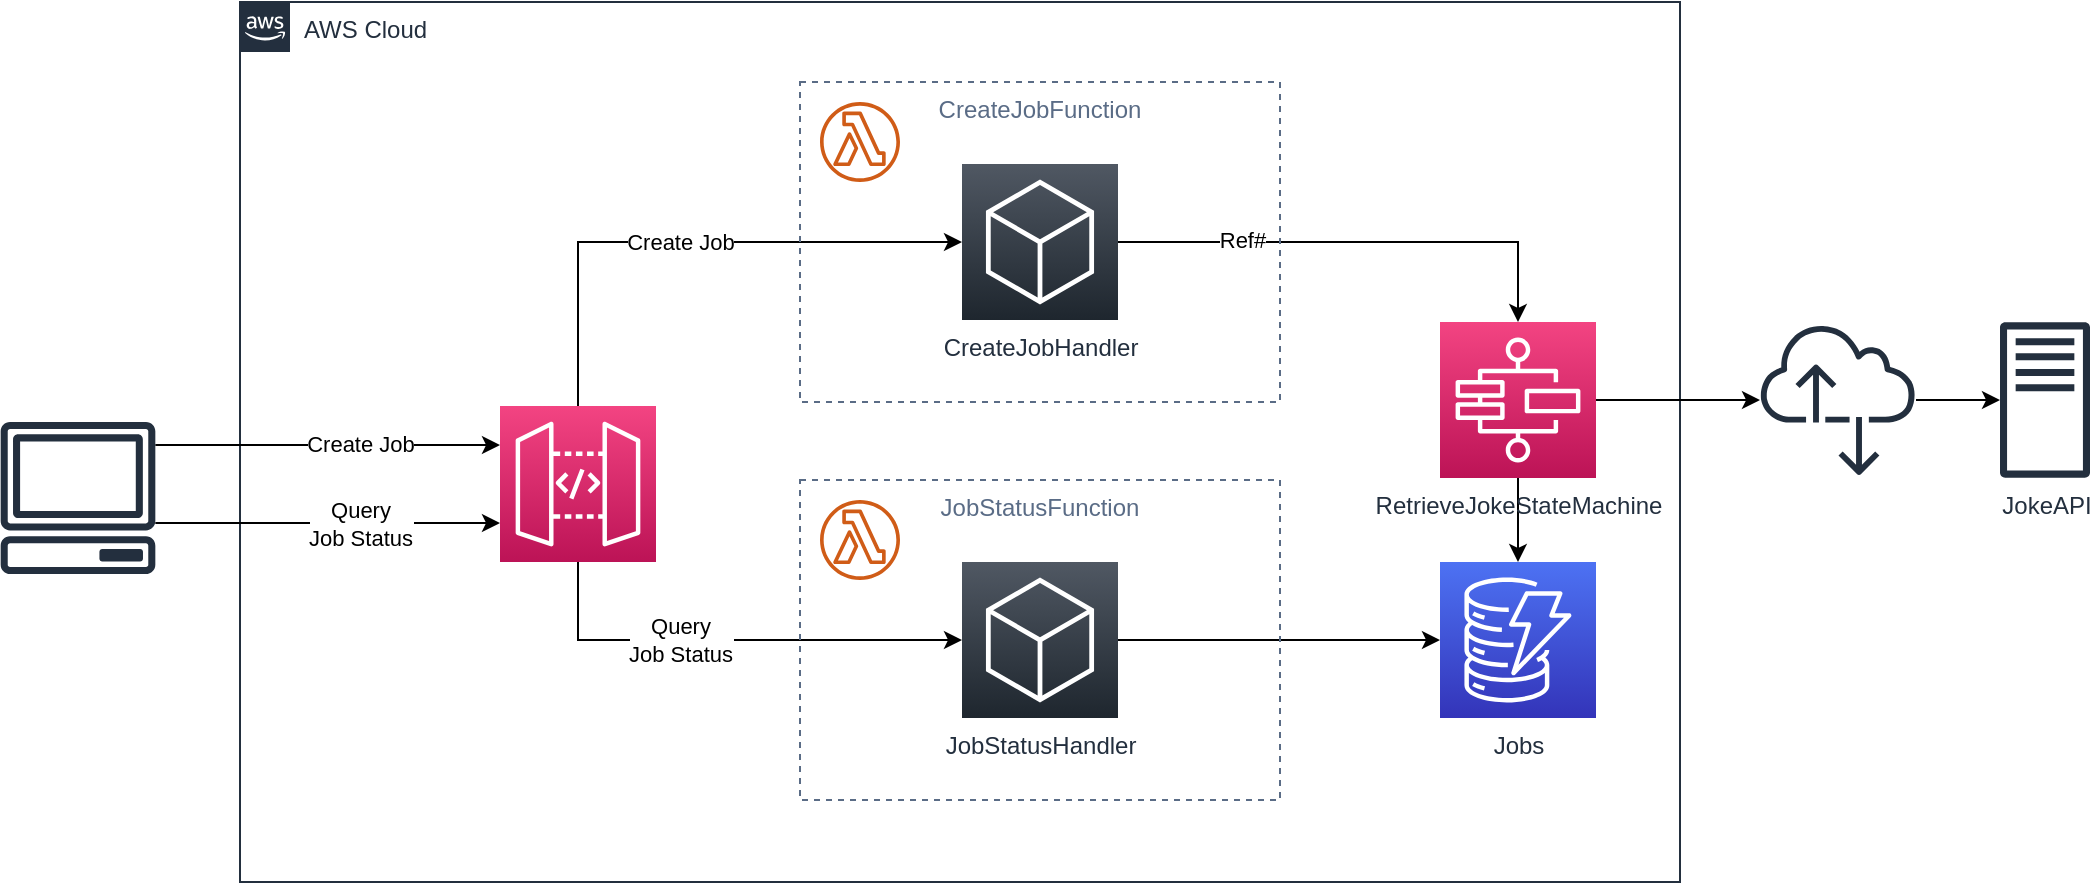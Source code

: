 <mxfile version="14.9.3" type="github">
  <diagram id="01eXjTYJ2d1SrXMeanzH" name="Page-1">
    <mxGraphModel dx="897" dy="453" grid="1" gridSize="10" guides="1" tooltips="1" connect="1" arrows="1" fold="1" page="1" pageScale="1" pageWidth="1169" pageHeight="827" math="0" shadow="0">
      <root>
        <mxCell id="0" />
        <mxCell id="1" parent="0" />
        <mxCell id="A4gBskFatexQGphRCRpW-1" value="AWS Cloud" style="points=[[0,0],[0.25,0],[0.5,0],[0.75,0],[1,0],[1,0.25],[1,0.5],[1,0.75],[1,1],[0.75,1],[0.5,1],[0.25,1],[0,1],[0,0.75],[0,0.5],[0,0.25]];outlineConnect=0;gradientColor=none;html=1;whiteSpace=wrap;fontSize=12;fontStyle=0;shape=mxgraph.aws4.group;grIcon=mxgraph.aws4.group_aws_cloud_alt;strokeColor=#232F3E;fillColor=none;verticalAlign=top;align=left;spacingLeft=30;fontColor=#232F3E;dashed=0;" parent="1" vertex="1">
          <mxGeometry x="160" y="40" width="720" height="440" as="geometry" />
        </mxCell>
        <mxCell id="A4gBskFatexQGphRCRpW-28" value="" style="edgeStyle=orthogonalEdgeStyle;rounded=0;orthogonalLoop=1;jettySize=auto;html=1;entryX=0;entryY=0.5;entryDx=0;entryDy=0;entryPerimeter=0;exitX=0.5;exitY=0;exitDx=0;exitDy=0;exitPerimeter=0;" parent="1" source="A4gBskFatexQGphRCRpW-2" target="tQuTpaHwtyXLzw7-6ILT-6" edge="1">
          <mxGeometry relative="1" as="geometry">
            <Array as="points">
              <mxPoint x="329" y="160" />
            </Array>
          </mxGeometry>
        </mxCell>
        <mxCell id="A4gBskFatexQGphRCRpW-34" value="Create Job" style="edgeLabel;html=1;align=center;verticalAlign=middle;resizable=0;points=[];" parent="A4gBskFatexQGphRCRpW-28" vertex="1" connectable="0">
          <mxGeometry x="-0.147" relative="1" as="geometry">
            <mxPoint x="16" as="offset" />
          </mxGeometry>
        </mxCell>
        <mxCell id="A4gBskFatexQGphRCRpW-33" style="edgeStyle=orthogonalEdgeStyle;rounded=0;orthogonalLoop=1;jettySize=auto;html=1;entryX=0;entryY=0.5;entryDx=0;entryDy=0;entryPerimeter=0;exitX=0.5;exitY=1;exitDx=0;exitDy=0;exitPerimeter=0;" parent="1" source="A4gBskFatexQGphRCRpW-2" target="tQuTpaHwtyXLzw7-6ILT-16" edge="1">
          <mxGeometry relative="1" as="geometry">
            <Array as="points">
              <mxPoint x="329" y="359" />
            </Array>
          </mxGeometry>
        </mxCell>
        <mxCell id="A4gBskFatexQGphRCRpW-35" value="Query&lt;br&gt;Job Status" style="edgeLabel;html=1;align=center;verticalAlign=middle;resizable=0;points=[];" parent="A4gBskFatexQGphRCRpW-33" vertex="1" connectable="0">
          <mxGeometry x="-0.215" relative="1" as="geometry">
            <mxPoint x="-1" as="offset" />
          </mxGeometry>
        </mxCell>
        <mxCell id="A4gBskFatexQGphRCRpW-2" value="" style="points=[[0,0,0],[0.25,0,0],[0.5,0,0],[0.75,0,0],[1,0,0],[0,1,0],[0.25,1,0],[0.5,1,0],[0.75,1,0],[1,1,0],[0,0.25,0],[0,0.5,0],[0,0.75,0],[1,0.25,0],[1,0.5,0],[1,0.75,0]];outlineConnect=0;fontColor=#232F3E;gradientColor=#F34482;gradientDirection=north;fillColor=#BC1356;strokeColor=#ffffff;dashed=0;verticalLabelPosition=bottom;verticalAlign=top;align=center;html=1;fontSize=12;fontStyle=0;aspect=fixed;shape=mxgraph.aws4.resourceIcon;resIcon=mxgraph.aws4.api_gateway;" parent="1" vertex="1">
          <mxGeometry x="290" y="242" width="78" height="78" as="geometry" />
        </mxCell>
        <mxCell id="A4gBskFatexQGphRCRpW-27" style="edgeStyle=orthogonalEdgeStyle;rounded=0;orthogonalLoop=1;jettySize=auto;html=1;entryX=0;entryY=0.25;entryDx=0;entryDy=0;entryPerimeter=0;" parent="1" source="A4gBskFatexQGphRCRpW-4" target="A4gBskFatexQGphRCRpW-2" edge="1">
          <mxGeometry relative="1" as="geometry">
            <Array as="points">
              <mxPoint x="280" y="262" />
            </Array>
          </mxGeometry>
        </mxCell>
        <mxCell id="A4gBskFatexQGphRCRpW-36" value="Create Job" style="edgeLabel;html=1;align=center;verticalAlign=middle;resizable=0;points=[];" parent="A4gBskFatexQGphRCRpW-27" vertex="1" connectable="0">
          <mxGeometry x="0.14" y="2" relative="1" as="geometry">
            <mxPoint x="4" y="1" as="offset" />
          </mxGeometry>
        </mxCell>
        <mxCell id="IwsQEuC2lQtZMh31J1q6-4" style="edgeStyle=orthogonalEdgeStyle;rounded=0;orthogonalLoop=1;jettySize=auto;html=1;entryX=0;entryY=0.75;entryDx=0;entryDy=0;entryPerimeter=0;" parent="1" source="A4gBskFatexQGphRCRpW-4" target="A4gBskFatexQGphRCRpW-2" edge="1">
          <mxGeometry relative="1" as="geometry">
            <Array as="points">
              <mxPoint x="280" y="301" />
            </Array>
          </mxGeometry>
        </mxCell>
        <mxCell id="IwsQEuC2lQtZMh31J1q6-5" value="Query&lt;br&gt;Job Status" style="edgeLabel;html=1;align=center;verticalAlign=middle;resizable=0;points=[];" parent="IwsQEuC2lQtZMh31J1q6-4" vertex="1" connectable="0">
          <mxGeometry x="0.326" relative="1" as="geometry">
            <mxPoint x="-12" as="offset" />
          </mxGeometry>
        </mxCell>
        <mxCell id="A4gBskFatexQGphRCRpW-4" value="" style="outlineConnect=0;fontColor=#232F3E;gradientColor=none;fillColor=#232F3E;strokeColor=none;dashed=0;verticalLabelPosition=bottom;verticalAlign=top;align=center;html=1;fontSize=12;fontStyle=0;aspect=fixed;pointerEvents=1;shape=mxgraph.aws4.client;" parent="1" vertex="1">
          <mxGeometry x="40" y="250" width="78" height="76" as="geometry" />
        </mxCell>
        <mxCell id="A4gBskFatexQGphRCRpW-7" value="Jobs" style="points=[[0,0,0],[0.25,0,0],[0.5,0,0],[0.75,0,0],[1,0,0],[0,1,0],[0.25,1,0],[0.5,1,0],[0.75,1,0],[1,1,0],[0,0.25,0],[0,0.5,0],[0,0.75,0],[1,0.25,0],[1,0.5,0],[1,0.75,0]];outlineConnect=0;fontColor=#232F3E;gradientColor=#4D72F3;gradientDirection=north;fillColor=#3334B9;strokeColor=#ffffff;dashed=0;verticalLabelPosition=bottom;verticalAlign=top;align=center;html=1;fontSize=12;fontStyle=0;aspect=fixed;shape=mxgraph.aws4.resourceIcon;resIcon=mxgraph.aws4.dynamodb;" parent="1" vertex="1">
          <mxGeometry x="760" y="320" width="78" height="78" as="geometry" />
        </mxCell>
        <mxCell id="A4gBskFatexQGphRCRpW-29" style="edgeStyle=orthogonalEdgeStyle;rounded=0;orthogonalLoop=1;jettySize=auto;html=1;exitX=1;exitY=0.5;exitDx=0;exitDy=0;exitPerimeter=0;entryX=0.5;entryY=0;entryDx=0;entryDy=0;entryPerimeter=0;" parent="1" source="tQuTpaHwtyXLzw7-6ILT-6" target="tQuTpaHwtyXLzw7-6ILT-1" edge="1">
          <mxGeometry relative="1" as="geometry">
            <Array as="points">
              <mxPoint x="799" y="160" />
            </Array>
            <mxPoint x="600" y="268" as="targetPoint" />
          </mxGeometry>
        </mxCell>
        <mxCell id="A4gBskFatexQGphRCRpW-30" value="Ref#" style="edgeLabel;html=1;align=center;verticalAlign=middle;resizable=0;points=[];" parent="A4gBskFatexQGphRCRpW-29" vertex="1" connectable="0">
          <mxGeometry x="-0.382" relative="1" as="geometry">
            <mxPoint x="-12" y="-1" as="offset" />
          </mxGeometry>
        </mxCell>
        <mxCell id="A4gBskFatexQGphRCRpW-32" value="" style="edgeStyle=orthogonalEdgeStyle;rounded=0;orthogonalLoop=1;jettySize=auto;html=1;exitX=1;exitY=0.5;exitDx=0;exitDy=0;exitPerimeter=0;" parent="1" source="tQuTpaHwtyXLzw7-6ILT-16" target="A4gBskFatexQGphRCRpW-7" edge="1">
          <mxGeometry relative="1" as="geometry" />
        </mxCell>
        <mxCell id="A4gBskFatexQGphRCRpW-26" style="edgeStyle=orthogonalEdgeStyle;rounded=0;orthogonalLoop=1;jettySize=auto;html=1;" parent="1" source="A4gBskFatexQGphRCRpW-23" target="A4gBskFatexQGphRCRpW-24" edge="1">
          <mxGeometry relative="1" as="geometry" />
        </mxCell>
        <mxCell id="A4gBskFatexQGphRCRpW-23" value="" style="outlineConnect=0;fontColor=#232F3E;gradientColor=none;fillColor=#232F3E;strokeColor=none;dashed=0;verticalLabelPosition=bottom;verticalAlign=top;align=center;html=1;fontSize=12;fontStyle=0;aspect=fixed;pointerEvents=1;shape=mxgraph.aws4.internet_alt2;" parent="1" vertex="1">
          <mxGeometry x="920" y="200" width="78" height="78" as="geometry" />
        </mxCell>
        <mxCell id="A4gBskFatexQGphRCRpW-24" value="JokeAPI" style="outlineConnect=0;fontColor=#232F3E;gradientColor=none;fillColor=#232F3E;strokeColor=none;dashed=0;verticalLabelPosition=bottom;verticalAlign=top;align=center;html=1;fontSize=12;fontStyle=0;aspect=fixed;pointerEvents=1;shape=mxgraph.aws4.traditional_server;" parent="1" vertex="1">
          <mxGeometry x="1040" y="200" width="45" height="78" as="geometry" />
        </mxCell>
        <mxCell id="A4gBskFatexQGphRCRpW-25" style="edgeStyle=orthogonalEdgeStyle;rounded=0;orthogonalLoop=1;jettySize=auto;html=1;exitX=1;exitY=0.5;exitDx=0;exitDy=0;exitPerimeter=0;" parent="1" source="tQuTpaHwtyXLzw7-6ILT-1" target="A4gBskFatexQGphRCRpW-23" edge="1">
          <mxGeometry relative="1" as="geometry">
            <mxPoint x="795" y="260" as="sourcePoint" />
          </mxGeometry>
        </mxCell>
        <mxCell id="tQuTpaHwtyXLzw7-6ILT-2" style="edgeStyle=orthogonalEdgeStyle;rounded=0;orthogonalLoop=1;jettySize=auto;html=1;" parent="1" source="tQuTpaHwtyXLzw7-6ILT-1" target="A4gBskFatexQGphRCRpW-7" edge="1">
          <mxGeometry relative="1" as="geometry" />
        </mxCell>
        <mxCell id="tQuTpaHwtyXLzw7-6ILT-1" value="RetrieveJokeStateMachine" style="points=[[0,0,0],[0.25,0,0],[0.5,0,0],[0.75,0,0],[1,0,0],[0,1,0],[0.25,1,0],[0.5,1,0],[0.75,1,0],[1,1,0],[0,0.25,0],[0,0.5,0],[0,0.75,0],[1,0.25,0],[1,0.5,0],[1,0.75,0]];outlineConnect=0;fontColor=#232F3E;gradientColor=#F34482;gradientDirection=north;fillColor=#BC1356;strokeColor=#ffffff;dashed=0;verticalLabelPosition=bottom;verticalAlign=top;align=center;html=1;fontSize=12;fontStyle=0;aspect=fixed;shape=mxgraph.aws4.resourceIcon;resIcon=mxgraph.aws4.step_functions;" parent="1" vertex="1">
          <mxGeometry x="760" y="200" width="78" height="78" as="geometry" />
        </mxCell>
        <mxCell id="tQuTpaHwtyXLzw7-6ILT-12" value="" style="group" parent="1" vertex="1" connectable="0">
          <mxGeometry x="440" y="80" width="240" height="160" as="geometry" />
        </mxCell>
        <mxCell id="tQuTpaHwtyXLzw7-6ILT-3" value="CreateJobFunction" style="fillColor=none;strokeColor=#5A6C86;dashed=1;verticalAlign=top;fontStyle=0;fontColor=#5A6C86;" parent="tQuTpaHwtyXLzw7-6ILT-12" vertex="1">
          <mxGeometry width="240" height="160" as="geometry" />
        </mxCell>
        <mxCell id="tQuTpaHwtyXLzw7-6ILT-5" value="" style="outlineConnect=0;fontColor=#232F3E;gradientColor=none;fillColor=#D05C17;strokeColor=none;dashed=0;verticalLabelPosition=bottom;verticalAlign=top;align=center;html=1;fontSize=12;fontStyle=0;aspect=fixed;pointerEvents=1;shape=mxgraph.aws4.lambda_function;" parent="tQuTpaHwtyXLzw7-6ILT-12" vertex="1">
          <mxGeometry x="10" y="10" width="40" height="40" as="geometry" />
        </mxCell>
        <mxCell id="tQuTpaHwtyXLzw7-6ILT-6" value="CreateJobHandler" style="points=[[0,0,0],[0.25,0,0],[0.5,0,0],[0.75,0,0],[1,0,0],[0,1,0],[0.25,1,0],[0.5,1,0],[0.75,1,0],[1,1,0],[0,0.25,0],[0,0.5,0],[0,0.75,0],[1,0.25,0],[1,0.5,0],[1,0.75,0]];gradientDirection=north;outlineConnect=0;fontColor=#232F3E;gradientColor=#505863;fillColor=#1E262E;strokeColor=#ffffff;dashed=0;verticalLabelPosition=bottom;verticalAlign=top;align=center;html=1;fontSize=12;fontStyle=0;aspect=fixed;shape=mxgraph.aws4.resourceIcon;resIcon=mxgraph.aws4.general;" parent="tQuTpaHwtyXLzw7-6ILT-12" vertex="1">
          <mxGeometry x="81" y="41" width="78" height="78" as="geometry" />
        </mxCell>
        <mxCell id="tQuTpaHwtyXLzw7-6ILT-13" value="" style="group" parent="1" vertex="1" connectable="0">
          <mxGeometry x="440" y="279" width="240" height="160" as="geometry" />
        </mxCell>
        <mxCell id="tQuTpaHwtyXLzw7-6ILT-14" value="JobStatusFunction" style="fillColor=none;strokeColor=#5A6C86;dashed=1;verticalAlign=top;fontStyle=0;fontColor=#5A6C86;" parent="tQuTpaHwtyXLzw7-6ILT-13" vertex="1">
          <mxGeometry width="240" height="160" as="geometry" />
        </mxCell>
        <mxCell id="tQuTpaHwtyXLzw7-6ILT-15" value="" style="outlineConnect=0;fontColor=#232F3E;gradientColor=none;fillColor=#D05C17;strokeColor=none;dashed=0;verticalLabelPosition=bottom;verticalAlign=top;align=center;html=1;fontSize=12;fontStyle=0;aspect=fixed;pointerEvents=1;shape=mxgraph.aws4.lambda_function;" parent="tQuTpaHwtyXLzw7-6ILT-13" vertex="1">
          <mxGeometry x="10" y="10" width="40" height="40" as="geometry" />
        </mxCell>
        <mxCell id="tQuTpaHwtyXLzw7-6ILT-16" value="JobStatusHandler" style="points=[[0,0,0],[0.25,0,0],[0.5,0,0],[0.75,0,0],[1,0,0],[0,1,0],[0.25,1,0],[0.5,1,0],[0.75,1,0],[1,1,0],[0,0.25,0],[0,0.5,0],[0,0.75,0],[1,0.25,0],[1,0.5,0],[1,0.75,0]];gradientDirection=north;outlineConnect=0;fontColor=#232F3E;gradientColor=#505863;fillColor=#1E262E;strokeColor=#ffffff;dashed=0;verticalLabelPosition=bottom;verticalAlign=top;align=center;html=1;fontSize=12;fontStyle=0;aspect=fixed;shape=mxgraph.aws4.resourceIcon;resIcon=mxgraph.aws4.general;" parent="tQuTpaHwtyXLzw7-6ILT-13" vertex="1">
          <mxGeometry x="81" y="41" width="78" height="78" as="geometry" />
        </mxCell>
      </root>
    </mxGraphModel>
  </diagram>
</mxfile>
